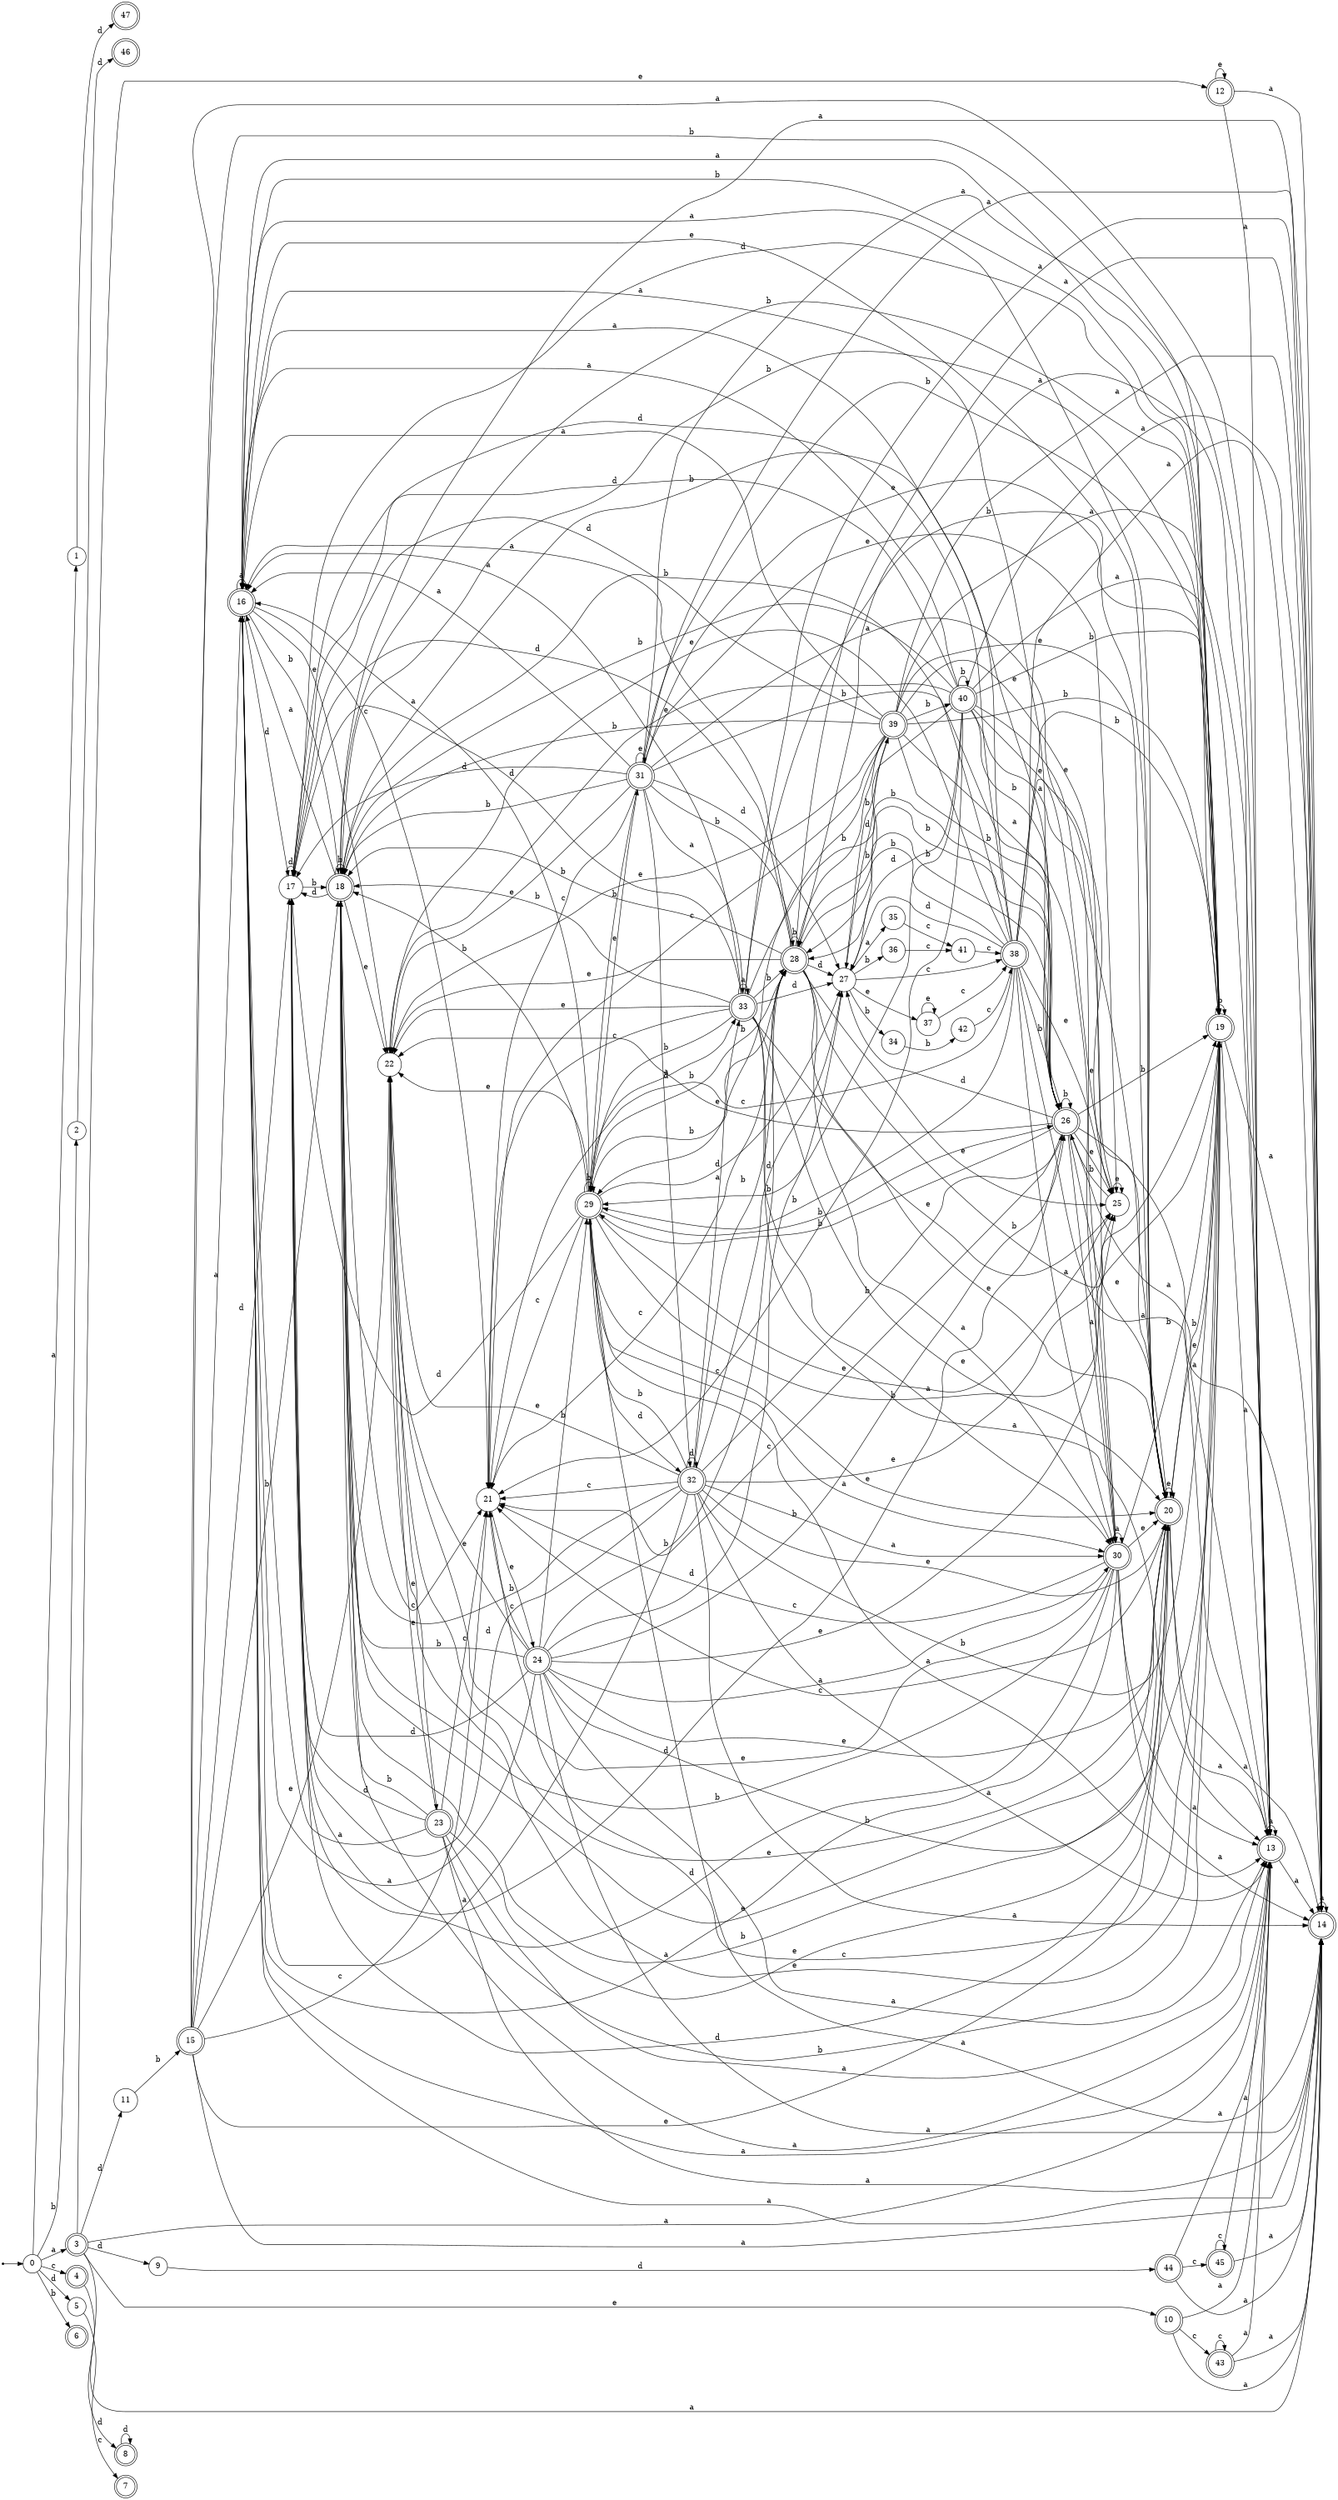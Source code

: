 digraph finite_state_machine {
rankdir=LR;
size="20,20";
node [shape = point]; "dummy0"
node [shape = circle]; "0";
"dummy0" -> "0";
node [shape = circle]; "1";
node [shape = circle]; "2";
node [shape = doublecircle]; "3";node [shape = doublecircle]; "4";node [shape = circle]; "5";
node [shape = doublecircle]; "6";node [shape = doublecircle]; "7";node [shape = doublecircle]; "8";node [shape = circle]; "9";
node [shape = doublecircle]; "10";node [shape = circle]; "11";
node [shape = doublecircle]; "12";node [shape = doublecircle]; "13";node [shape = doublecircle]; "14";node [shape = doublecircle]; "15";node [shape = doublecircle]; "16";node [shape = circle]; "17";
node [shape = doublecircle]; "18";node [shape = doublecircle]; "19";node [shape = doublecircle]; "20";node [shape = circle]; "21";
node [shape = circle]; "22";
node [shape = doublecircle]; "23";node [shape = doublecircle]; "24";node [shape = circle]; "25";
node [shape = doublecircle]; "26";node [shape = circle]; "27";
node [shape = doublecircle]; "28";node [shape = doublecircle]; "29";node [shape = doublecircle]; "30";node [shape = doublecircle]; "31";node [shape = doublecircle]; "32";node [shape = doublecircle]; "33";node [shape = circle]; "34";
node [shape = circle]; "35";
node [shape = circle]; "36";
node [shape = circle]; "37";
node [shape = doublecircle]; "38";node [shape = doublecircle]; "39";node [shape = doublecircle]; "40";node [shape = circle]; "41";
node [shape = circle]; "42";
node [shape = doublecircle]; "43";node [shape = doublecircle]; "44";node [shape = doublecircle]; "45";node [shape = doublecircle]; "46";node [shape = doublecircle]; "47";"0" -> "1" [label = "a"];
 "0" -> "3" [label = "a"];
 "0" -> "2" [label = "b"];
 "0" -> "6" [label = "b"];
 "0" -> "4" [label = "c"];
 "0" -> "5" [label = "d"];
 "5" -> "7" [label = "c"];
 "4" -> "8" [label = "d"];
 "8" -> "8" [label = "d"];
 "3" -> "9" [label = "d"];
 "3" -> "11" [label = "d"];
 "3" -> "10" [label = "e"];
 "3" -> "12" [label = "e"];
 "3" -> "13" [label = "a"];
 "3" -> "14" [label = "a"];
 "14" -> "14" [label = "a"];
 "13" -> "13" [label = "a"];
 "13" -> "14" [label = "a"];
 "12" -> "12" [label = "e"];
 "12" -> "13" [label = "a"];
 "12" -> "14" [label = "a"];
 "11" -> "15" [label = "b"];
 "15" -> "16" [label = "a"];
 "15" -> "13" [label = "a"];
 "15" -> "14" [label = "a"];
 "15" -> "17" [label = "d"];
 "15" -> "18" [label = "b"];
 "15" -> "19" [label = "b"];
 "15" -> "20" [label = "e"];
 "15" -> "22" [label = "e"];
 "15" -> "21" [label = "c"];
 "22" -> "23" [label = "e"];
 "23" -> "20" [label = "e"];
 "23" -> "22" [label = "e"];
 "23" -> "16" [label = "a"];
 "23" -> "13" [label = "a"];
 "23" -> "14" [label = "a"];
 "23" -> "17" [label = "d"];
 "23" -> "18" [label = "b"];
 "23" -> "19" [label = "b"];
 "23" -> "21" [label = "c"];
 "21" -> "24" [label = "e"];
 "24" -> "21" [label = "c"];
 "24" -> "25" [label = "e"];
 "24" -> "20" [label = "e"];
 "24" -> "22" [label = "e"];
 "24" -> "18" [label = "b"];
 "24" -> "19" [label = "b"];
 "24" -> "26" [label = "b"];
 "24" -> "28" [label = "b"];
 "24" -> "29" [label = "b"];
 "24" -> "17" [label = "d"];
 "24" -> "27" [label = "d"];
 "24" -> "16" [label = "a"];
 "24" -> "13" [label = "a"];
 "24" -> "30" [label = "a"];
 "24" -> "14" [label = "a"];
 "30" -> "16" [label = "a"];
 "30" -> "13" [label = "a"];
 "30" -> "30" [label = "a"];
 "30" -> "14" [label = "a"];
 "30" -> "21" [label = "c"];
 "30" -> "18" [label = "b"];
 "30" -> "19" [label = "b"];
 "30" -> "20" [label = "e"];
 "30" -> "22" [label = "e"];
 "30" -> "17" [label = "d"];
 "29" -> "18" [label = "b"];
 "29" -> "19" [label = "b"];
 "29" -> "26" [label = "b"];
 "29" -> "28" [label = "b"];
 "29" -> "29" [label = "b"];
 "29" -> "25" [label = "e"];
 "29" -> "20" [label = "e"];
 "29" -> "22" [label = "e"];
 "29" -> "31" [label = "e"];
 "29" -> "32" [label = "d"];
 "29" -> "17" [label = "d"];
 "29" -> "27" [label = "d"];
 "29" -> "16" [label = "a"];
 "29" -> "33" [label = "a"];
 "29" -> "30" [label = "a"];
 "29" -> "13" [label = "a"];
 "29" -> "14" [label = "a"];
 "29" -> "21" [label = "c"];
 "33" -> "16" [label = "a"];
 "33" -> "33" [label = "a"];
 "33" -> "30" [label = "a"];
 "33" -> "13" [label = "a"];
 "33" -> "14" [label = "a"];
 "33" -> "18" [label = "b"];
 "33" -> "19" [label = "b"];
 "33" -> "26" [label = "b"];
 "33" -> "28" [label = "b"];
 "33" -> "29" [label = "b"];
 "33" -> "25" [label = "e"];
 "33" -> "20" [label = "e"];
 "33" -> "22" [label = "e"];
 "33" -> "17" [label = "d"];
 "33" -> "27" [label = "d"];
 "33" -> "21" [label = "c"];
 "32" -> "32" [label = "d"];
 "32" -> "17" [label = "d"];
 "32" -> "27" [label = "d"];
 "32" -> "18" [label = "b"];
 "32" -> "19" [label = "b"];
 "32" -> "26" [label = "b"];
 "32" -> "28" [label = "b"];
 "32" -> "29" [label = "b"];
 "32" -> "16" [label = "a"];
 "32" -> "33" [label = "a"];
 "32" -> "30" [label = "a"];
 "32" -> "13" [label = "a"];
 "32" -> "14" [label = "a"];
 "32" -> "25" [label = "e"];
 "32" -> "20" [label = "e"];
 "32" -> "22" [label = "e"];
 "32" -> "21" [label = "c"];
 "31" -> "25" [label = "e"];
 "31" -> "20" [label = "e"];
 "31" -> "22" [label = "e"];
 "31" -> "31" [label = "e"];
 "31" -> "18" [label = "b"];
 "31" -> "19" [label = "b"];
 "31" -> "26" [label = "b"];
 "31" -> "28" [label = "b"];
 "31" -> "29" [label = "b"];
 "31" -> "32" [label = "d"];
 "31" -> "17" [label = "d"];
 "31" -> "27" [label = "d"];
 "31" -> "16" [label = "a"];
 "31" -> "33" [label = "a"];
 "31" -> "30" [label = "a"];
 "31" -> "13" [label = "a"];
 "31" -> "14" [label = "a"];
 "31" -> "21" [label = "c"];
 "28" -> "18" [label = "b"];
 "28" -> "19" [label = "b"];
 "28" -> "26" [label = "b"];
 "28" -> "28" [label = "b"];
 "28" -> "29" [label = "b"];
 "28" -> "25" [label = "e"];
 "28" -> "20" [label = "e"];
 "28" -> "22" [label = "e"];
 "28" -> "17" [label = "d"];
 "28" -> "27" [label = "d"];
 "28" -> "21" [label = "c"];
 "28" -> "16" [label = "a"];
 "28" -> "13" [label = "a"];
 "28" -> "30" [label = "a"];
 "28" -> "14" [label = "a"];
 "27" -> "34" [label = "b"];
 "27" -> "36" [label = "b"];
 "27" -> "39" [label = "b"];
 "27" -> "35" [label = "a"];
 "27" -> "37" [label = "e"];
 "27" -> "38" [label = "c"];
 "39" -> "18" [label = "b"];
 "39" -> "19" [label = "b"];
 "39" -> "40" [label = "b"];
 "39" -> "26" [label = "b"];
 "39" -> "28" [label = "b"];
 "39" -> "29" [label = "b"];
 "39" -> "17" [label = "d"];
 "39" -> "27" [label = "d"];
 "39" -> "25" [label = "e"];
 "39" -> "20" [label = "e"];
 "39" -> "22" [label = "e"];
 "39" -> "21" [label = "c"];
 "39" -> "16" [label = "a"];
 "39" -> "13" [label = "a"];
 "39" -> "30" [label = "a"];
 "39" -> "14" [label = "a"];
 "40" -> "18" [label = "b"];
 "40" -> "19" [label = "b"];
 "40" -> "40" [label = "b"];
 "40" -> "26" [label = "b"];
 "40" -> "28" [label = "b"];
 "40" -> "29" [label = "b"];
 "40" -> "17" [label = "d"];
 "40" -> "27" [label = "d"];
 "40" -> "25" [label = "e"];
 "40" -> "20" [label = "e"];
 "40" -> "22" [label = "e"];
 "40" -> "21" [label = "c"];
 "40" -> "16" [label = "a"];
 "40" -> "13" [label = "a"];
 "40" -> "30" [label = "a"];
 "40" -> "14" [label = "a"];
 "38" -> "17" [label = "d"];
 "38" -> "27" [label = "d"];
 "38" -> "25" [label = "e"];
 "38" -> "20" [label = "e"];
 "38" -> "22" [label = "e"];
 "38" -> "18" [label = "b"];
 "38" -> "19" [label = "b"];
 "38" -> "26" [label = "b"];
 "38" -> "28" [label = "b"];
 "38" -> "29" [label = "b"];
 "38" -> "21" [label = "c"];
 "38" -> "16" [label = "a"];
 "38" -> "13" [label = "a"];
 "38" -> "30" [label = "a"];
 "38" -> "14" [label = "a"];
 "37" -> "37" [label = "e"];
 "37" -> "38" [label = "c"];
 "36" -> "41" [label = "c"];
 "41" -> "38" [label = "c"];
 "35" -> "41" [label = "c"];
 "34" -> "42" [label = "b"];
 "42" -> "38" [label = "c"];
 "26" -> "18" [label = "b"];
 "26" -> "19" [label = "b"];
 "26" -> "26" [label = "b"];
 "26" -> "28" [label = "b"];
 "26" -> "29" [label = "b"];
 "26" -> "25" [label = "e"];
 "26" -> "20" [label = "e"];
 "26" -> "22" [label = "e"];
 "26" -> "17" [label = "d"];
 "26" -> "27" [label = "d"];
 "26" -> "21" [label = "c"];
 "26" -> "16" [label = "a"];
 "26" -> "13" [label = "a"];
 "26" -> "30" [label = "a"];
 "26" -> "14" [label = "a"];
 "25" -> "25" [label = "e"];
 "25" -> "26" [label = "b"];
 "20" -> "20" [label = "e"];
 "20" -> "22" [label = "e"];
 "20" -> "18" [label = "b"];
 "20" -> "19" [label = "b"];
 "20" -> "21" [label = "c"];
 "20" -> "16" [label = "a"];
 "20" -> "13" [label = "a"];
 "20" -> "14" [label = "a"];
 "20" -> "17" [label = "d"];
 "19" -> "18" [label = "b"];
 "19" -> "19" [label = "b"];
 "19" -> "20" [label = "e"];
 "19" -> "22" [label = "e"];
 "19" -> "21" [label = "c"];
 "19" -> "16" [label = "a"];
 "19" -> "13" [label = "a"];
 "19" -> "14" [label = "a"];
 "19" -> "17" [label = "d"];
 "18" -> "18" [label = "b"];
 "18" -> "19" [label = "b"];
 "18" -> "17" [label = "d"];
 "18" -> "16" [label = "a"];
 "18" -> "13" [label = "a"];
 "18" -> "14" [label = "a"];
 "18" -> "20" [label = "e"];
 "18" -> "22" [label = "e"];
 "18" -> "21" [label = "c"];
 "17" -> "17" [label = "d"];
 "17" -> "18" [label = "b"];
 "16" -> "16" [label = "a"];
 "16" -> "13" [label = "a"];
 "16" -> "14" [label = "a"];
 "16" -> "17" [label = "d"];
 "16" -> "18" [label = "b"];
 "16" -> "19" [label = "b"];
 "16" -> "20" [label = "e"];
 "16" -> "22" [label = "e"];
 "16" -> "21" [label = "c"];
 "10" -> "43" [label = "c"];
 "10" -> "13" [label = "a"];
 "10" -> "14" [label = "a"];
 "43" -> "43" [label = "c"];
 "43" -> "13" [label = "a"];
 "43" -> "14" [label = "a"];
 "9" -> "44" [label = "d"];
 "44" -> "45" [label = "c"];
 "44" -> "13" [label = "a"];
 "44" -> "14" [label = "a"];
 "45" -> "45" [label = "c"];
 "45" -> "13" [label = "a"];
 "45" -> "14" [label = "a"];
 "2" -> "46" [label = "d"];
 "1" -> "47" [label = "d"];
 }
